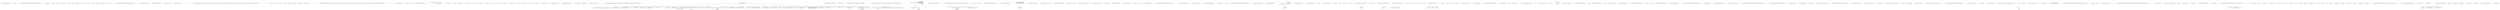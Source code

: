 digraph  {
m0_44 [cluster="QuantConnect.Logging.Log.Error(System.Exception, string, bool)", file="BacktestResultPacket.cs", label="Entry QuantConnect.Logging.Log.Error(System.Exception, string, bool)", span="98-98"];
m0_23 [cluster="JsonSerializerSettings.cstr", file="BacktestResultPacket.cs", label="Entry JsonSerializerSettings.cstr", span=""];
m0_26 [cluster="QuantConnect.Packets.BacktestResultPacket.BacktestResultPacket(QuantConnect.Packets.BacktestNodePacket, QuantConnect.Packets.BacktestResult, decimal)", file="BacktestResultPacket.cs", label="Entry QuantConnect.Packets.BacktestResultPacket.BacktestResultPacket(QuantConnect.Packets.BacktestNodePacket, QuantConnect.Packets.BacktestResult, decimal)", span="171-171"];
m0_27 [cluster="QuantConnect.Packets.BacktestResultPacket.BacktestResultPacket(QuantConnect.Packets.BacktestNodePacket, QuantConnect.Packets.BacktestResult, decimal)", file="BacktestResultPacket.cs", label="Progress = Math.Round(progress, 3)", span="176-176"];
m0_28 [cluster="QuantConnect.Packets.BacktestResultPacket.BacktestResultPacket(QuantConnect.Packets.BacktestNodePacket, QuantConnect.Packets.BacktestResult, decimal)", file="BacktestResultPacket.cs", label="SessionId = job.SessionId", span="177-177"];
m0_29 [cluster="QuantConnect.Packets.BacktestResultPacket.BacktestResultPacket(QuantConnect.Packets.BacktestNodePacket, QuantConnect.Packets.BacktestResult, decimal)", file="BacktestResultPacket.cs", label="PeriodFinish = job.PeriodFinish", span="178-178"];
m0_30 [cluster="QuantConnect.Packets.BacktestResultPacket.BacktestResultPacket(QuantConnect.Packets.BacktestNodePacket, QuantConnect.Packets.BacktestResult, decimal)", file="BacktestResultPacket.cs", label="PeriodStart = job.PeriodStart", span="179-179"];
m0_31 [cluster="QuantConnect.Packets.BacktestResultPacket.BacktestResultPacket(QuantConnect.Packets.BacktestNodePacket, QuantConnect.Packets.BacktestResult, decimal)", file="BacktestResultPacket.cs", label="CompileId = job.CompileId", span="180-180"];
m0_32 [cluster="QuantConnect.Packets.BacktestResultPacket.BacktestResultPacket(QuantConnect.Packets.BacktestNodePacket, QuantConnect.Packets.BacktestResult, decimal)", file="BacktestResultPacket.cs", label="Channel = job.Channel", span="181-181"];
m0_33 [cluster="QuantConnect.Packets.BacktestResultPacket.BacktestResultPacket(QuantConnect.Packets.BacktestNodePacket, QuantConnect.Packets.BacktestResult, decimal)", file="BacktestResultPacket.cs", label="BacktestId = job.BacktestId", span="182-182"];
m0_34 [cluster="QuantConnect.Packets.BacktestResultPacket.BacktestResultPacket(QuantConnect.Packets.BacktestNodePacket, QuantConnect.Packets.BacktestResult, decimal)", file="BacktestResultPacket.cs", label="Results = results", span="183-183"];
m0_35 [cluster="QuantConnect.Packets.BacktestResultPacket.BacktestResultPacket(QuantConnect.Packets.BacktestNodePacket, QuantConnect.Packets.BacktestResult, decimal)", file="BacktestResultPacket.cs", label="Name = job.Name", span="184-184"];
m0_36 [cluster="QuantConnect.Packets.BacktestResultPacket.BacktestResultPacket(QuantConnect.Packets.BacktestNodePacket, QuantConnect.Packets.BacktestResult, decimal)", file="BacktestResultPacket.cs", label="UserId = job.UserId", span="185-185"];
m0_37 [cluster="QuantConnect.Packets.BacktestResultPacket.BacktestResultPacket(QuantConnect.Packets.BacktestNodePacket, QuantConnect.Packets.BacktestResult, decimal)", file="BacktestResultPacket.cs", label="ProjectId = job.ProjectId", span="186-186"];
m0_38 [cluster="QuantConnect.Packets.BacktestResultPacket.BacktestResultPacket(QuantConnect.Packets.BacktestNodePacket, QuantConnect.Packets.BacktestResult, decimal)", file="BacktestResultPacket.cs", label="SessionId = job.SessionId", span="187-187"];
m0_39 [cluster="QuantConnect.Packets.BacktestResultPacket.BacktestResultPacket(QuantConnect.Packets.BacktestNodePacket, QuantConnect.Packets.BacktestResult, decimal)", file="BacktestResultPacket.cs", label="TradeableDates = job.TradeableDates", span="188-188"];
m0_40 [cluster="QuantConnect.Packets.BacktestResultPacket.BacktestResultPacket(QuantConnect.Packets.BacktestNodePacket, QuantConnect.Packets.BacktestResult, decimal)", file="BacktestResultPacket.cs", label=Exception, span="190-190"];
m0_41 [cluster="QuantConnect.Packets.BacktestResultPacket.BacktestResultPacket(QuantConnect.Packets.BacktestNodePacket, QuantConnect.Packets.BacktestResult, decimal)", file="BacktestResultPacket.cs", label="Log.Error(err)", span="191-191"];
m0_42 [cluster="QuantConnect.Packets.BacktestResultPacket.BacktestResultPacket(QuantConnect.Packets.BacktestNodePacket, QuantConnect.Packets.BacktestResult, decimal)", file="BacktestResultPacket.cs", label="Exit QuantConnect.Packets.BacktestResultPacket.BacktestResultPacket(QuantConnect.Packets.BacktestNodePacket, QuantConnect.Packets.BacktestResult, decimal)", span="171-171"];
m0_0 [cluster="QuantConnect.Packets.BacktestResultPacket.BacktestResultPacket()", file="BacktestResultPacket.cs", label="Entry QuantConnect.Packets.BacktestResultPacket.BacktestResultPacket()", span="125-125"];
m0_1 [cluster="QuantConnect.Packets.BacktestResultPacket.BacktestResultPacket()", file="BacktestResultPacket.cs", label="Exit QuantConnect.Packets.BacktestResultPacket.BacktestResultPacket()", span="125-125"];
m0_45 [cluster="QuantConnect.Packets.BacktestResult.BacktestResult()", file="BacktestResultPacket.cs", label="Entry QuantConnect.Packets.BacktestResult.BacktestResult()", span="219-219"];
m0_46 [cluster="QuantConnect.Packets.BacktestResult.BacktestResult()", file="BacktestResultPacket.cs", label="Exit QuantConnect.Packets.BacktestResult.BacktestResult()", span="219-219"];
m0_47 [cluster="QuantConnect.Packets.BacktestResult.BacktestResult(bool, System.Collections.Generic.IDictionary<string, QuantConnect.Chart>, System.Collections.Generic.IDictionary<int, QuantConnect.Orders.Order>, System.Collections.Generic.IDictionary<System.DateTime, decimal>, System.Collections.Generic.IDictionary<string, string>, System.Collections.Generic.IDictionary<string, string>, System.Collections.Generic.Dictionary<string, QuantConnect.Statistics.AlgorithmPerformance>, QuantConnect.Statistics.AlgorithmPerformance)", file="BacktestResultPacket.cs", label="Entry QuantConnect.Packets.BacktestResult.BacktestResult(bool, System.Collections.Generic.IDictionary<string, QuantConnect.Chart>, System.Collections.Generic.IDictionary<int, QuantConnect.Orders.Order>, System.Collections.Generic.IDictionary<System.DateTime, decimal>, System.Collections.Generic.IDictionary<string, string>, System.Collections.Generic.IDictionary<string, string>, System.Collections.Generic.Dictionary<string, QuantConnect.Statistics.AlgorithmPerformance>, QuantConnect.Statistics.AlgorithmPerformance)", span="227-227"];
m0_48 [cluster="QuantConnect.Packets.BacktestResult.BacktestResult(bool, System.Collections.Generic.IDictionary<string, QuantConnect.Chart>, System.Collections.Generic.IDictionary<int, QuantConnect.Orders.Order>, System.Collections.Generic.IDictionary<System.DateTime, decimal>, System.Collections.Generic.IDictionary<string, string>, System.Collections.Generic.IDictionary<string, string>, System.Collections.Generic.Dictionary<string, QuantConnect.Statistics.AlgorithmPerformance>, QuantConnect.Statistics.AlgorithmPerformance)", color=green, community=0, file="BacktestResultPacket.cs", label="IsFrameworkAlgorthm = isFrameworkAlgorthm", prediction=0, span="229-229"];
m0_49 [cluster="QuantConnect.Packets.BacktestResult.BacktestResult(bool, System.Collections.Generic.IDictionary<string, QuantConnect.Chart>, System.Collections.Generic.IDictionary<int, QuantConnect.Orders.Order>, System.Collections.Generic.IDictionary<System.DateTime, decimal>, System.Collections.Generic.IDictionary<string, string>, System.Collections.Generic.IDictionary<string, string>, System.Collections.Generic.Dictionary<string, QuantConnect.Statistics.AlgorithmPerformance>, QuantConnect.Statistics.AlgorithmPerformance)", file="BacktestResultPacket.cs", label="Charts = charts", span="230-230"];
m0_50 [cluster="QuantConnect.Packets.BacktestResult.BacktestResult(bool, System.Collections.Generic.IDictionary<string, QuantConnect.Chart>, System.Collections.Generic.IDictionary<int, QuantConnect.Orders.Order>, System.Collections.Generic.IDictionary<System.DateTime, decimal>, System.Collections.Generic.IDictionary<string, string>, System.Collections.Generic.IDictionary<string, string>, System.Collections.Generic.Dictionary<string, QuantConnect.Statistics.AlgorithmPerformance>, QuantConnect.Statistics.AlgorithmPerformance)", file="BacktestResultPacket.cs", label="Orders = orders", span="231-231"];
m0_51 [cluster="QuantConnect.Packets.BacktestResult.BacktestResult(bool, System.Collections.Generic.IDictionary<string, QuantConnect.Chart>, System.Collections.Generic.IDictionary<int, QuantConnect.Orders.Order>, System.Collections.Generic.IDictionary<System.DateTime, decimal>, System.Collections.Generic.IDictionary<string, string>, System.Collections.Generic.IDictionary<string, string>, System.Collections.Generic.Dictionary<string, QuantConnect.Statistics.AlgorithmPerformance>, QuantConnect.Statistics.AlgorithmPerformance)", file="BacktestResultPacket.cs", label="ProfitLoss = profitLoss", span="232-232"];
m0_52 [cluster="QuantConnect.Packets.BacktestResult.BacktestResult(bool, System.Collections.Generic.IDictionary<string, QuantConnect.Chart>, System.Collections.Generic.IDictionary<int, QuantConnect.Orders.Order>, System.Collections.Generic.IDictionary<System.DateTime, decimal>, System.Collections.Generic.IDictionary<string, string>, System.Collections.Generic.IDictionary<string, string>, System.Collections.Generic.Dictionary<string, QuantConnect.Statistics.AlgorithmPerformance>, QuantConnect.Statistics.AlgorithmPerformance)", file="BacktestResultPacket.cs", label="Statistics = statistics", span="233-233"];
m0_53 [cluster="QuantConnect.Packets.BacktestResult.BacktestResult(bool, System.Collections.Generic.IDictionary<string, QuantConnect.Chart>, System.Collections.Generic.IDictionary<int, QuantConnect.Orders.Order>, System.Collections.Generic.IDictionary<System.DateTime, decimal>, System.Collections.Generic.IDictionary<string, string>, System.Collections.Generic.IDictionary<string, string>, System.Collections.Generic.Dictionary<string, QuantConnect.Statistics.AlgorithmPerformance>, QuantConnect.Statistics.AlgorithmPerformance)", file="BacktestResultPacket.cs", label="RuntimeStatistics = runtimeStatistics", span="234-234"];
m0_54 [cluster="QuantConnect.Packets.BacktestResult.BacktestResult(bool, System.Collections.Generic.IDictionary<string, QuantConnect.Chart>, System.Collections.Generic.IDictionary<int, QuantConnect.Orders.Order>, System.Collections.Generic.IDictionary<System.DateTime, decimal>, System.Collections.Generic.IDictionary<string, string>, System.Collections.Generic.IDictionary<string, string>, System.Collections.Generic.Dictionary<string, QuantConnect.Statistics.AlgorithmPerformance>, QuantConnect.Statistics.AlgorithmPerformance)", file="BacktestResultPacket.cs", label="RollingWindow = rollingWindow", span="235-235"];
m0_55 [cluster="QuantConnect.Packets.BacktestResult.BacktestResult(bool, System.Collections.Generic.IDictionary<string, QuantConnect.Chart>, System.Collections.Generic.IDictionary<int, QuantConnect.Orders.Order>, System.Collections.Generic.IDictionary<System.DateTime, decimal>, System.Collections.Generic.IDictionary<string, string>, System.Collections.Generic.IDictionary<string, string>, System.Collections.Generic.Dictionary<string, QuantConnect.Statistics.AlgorithmPerformance>, QuantConnect.Statistics.AlgorithmPerformance)", file="BacktestResultPacket.cs", label="TotalPerformance = totalPerformance", span="236-236"];
m0_56 [cluster="QuantConnect.Packets.BacktestResult.BacktestResult(bool, System.Collections.Generic.IDictionary<string, QuantConnect.Chart>, System.Collections.Generic.IDictionary<int, QuantConnect.Orders.Order>, System.Collections.Generic.IDictionary<System.DateTime, decimal>, System.Collections.Generic.IDictionary<string, string>, System.Collections.Generic.IDictionary<string, string>, System.Collections.Generic.Dictionary<string, QuantConnect.Statistics.AlgorithmPerformance>, QuantConnect.Statistics.AlgorithmPerformance)", file="BacktestResultPacket.cs", label="Exit QuantConnect.Packets.BacktestResult.BacktestResult(bool, System.Collections.Generic.IDictionary<string, QuantConnect.Chart>, System.Collections.Generic.IDictionary<int, QuantConnect.Orders.Order>, System.Collections.Generic.IDictionary<System.DateTime, decimal>, System.Collections.Generic.IDictionary<string, string>, System.Collections.Generic.IDictionary<string, string>, System.Collections.Generic.Dictionary<string, QuantConnect.Statistics.AlgorithmPerformance>, QuantConnect.Statistics.AlgorithmPerformance)", span="227-227"];
m0_25 [cluster="QuantConnect.Logging.Log.Trace(string, bool)", file="BacktestResultPacket.cs", label="Entry QuantConnect.Logging.Log.Trace(string, bool)", span="106-106"];
m0_43 [cluster="System.Math.Round(decimal, int)", file="BacktestResultPacket.cs", label="Entry System.Math.Round(decimal, int)", span="0-0"];
m0_24 [cluster="Unk.>", file="BacktestResultPacket.cs", label="Entry Unk.>", span=""];
m0_2 [cluster="QuantConnect.Packets.BacktestResultPacket.BacktestResultPacket(string)", file="BacktestResultPacket.cs", label="Entry QuantConnect.Packets.BacktestResultPacket.BacktestResultPacket(string)", span="132-132"];
m0_3 [cluster="QuantConnect.Packets.BacktestResultPacket.BacktestResultPacket(string)", file="BacktestResultPacket.cs", label="var packet = JsonConvert.DeserializeObject<BacktestResultPacket>(json, new JsonSerializerSettings\r\n                {\r\n                    TypeNameHandling = TypeNameHandling.Auto\r\n                })", span="137-140"];
m0_4 [cluster="QuantConnect.Packets.BacktestResultPacket.BacktestResultPacket(string)", file="BacktestResultPacket.cs", label="CompileId           = packet.CompileId", span="141-141"];
m0_5 [cluster="QuantConnect.Packets.BacktestResultPacket.BacktestResultPacket(string)", file="BacktestResultPacket.cs", label="Channel             = packet.Channel", span="142-142"];
m0_6 [cluster="QuantConnect.Packets.BacktestResultPacket.BacktestResultPacket(string)", file="BacktestResultPacket.cs", label="PeriodFinish        = packet.PeriodFinish", span="143-143"];
m0_7 [cluster="QuantConnect.Packets.BacktestResultPacket.BacktestResultPacket(string)", file="BacktestResultPacket.cs", label="PeriodStart         = packet.PeriodStart", span="144-144"];
m0_8 [cluster="QuantConnect.Packets.BacktestResultPacket.BacktestResultPacket(string)", file="BacktestResultPacket.cs", label="Progress            = packet.Progress", span="145-145"];
m0_9 [cluster="QuantConnect.Packets.BacktestResultPacket.BacktestResultPacket(string)", file="BacktestResultPacket.cs", label="SessionId           = packet.SessionId", span="146-146"];
m0_10 [cluster="QuantConnect.Packets.BacktestResultPacket.BacktestResultPacket(string)", file="BacktestResultPacket.cs", label="BacktestId          = packet.BacktestId", span="147-147"];
m0_11 [cluster="QuantConnect.Packets.BacktestResultPacket.BacktestResultPacket(string)", file="BacktestResultPacket.cs", label="Type                = packet.Type", span="148-148"];
m0_12 [cluster="QuantConnect.Packets.BacktestResultPacket.BacktestResultPacket(string)", file="BacktestResultPacket.cs", label="UserId              = packet.UserId", span="149-149"];
m0_13 [cluster="QuantConnect.Packets.BacktestResultPacket.BacktestResultPacket(string)", file="BacktestResultPacket.cs", label="DateFinished        = packet.DateFinished", span="150-150"];
m0_14 [cluster="QuantConnect.Packets.BacktestResultPacket.BacktestResultPacket(string)", file="BacktestResultPacket.cs", label="DateRequested       = packet.DateRequested", span="151-151"];
m0_15 [cluster="QuantConnect.Packets.BacktestResultPacket.BacktestResultPacket(string)", file="BacktestResultPacket.cs", label="Name                = packet.Name", span="152-152"];
m0_16 [cluster="QuantConnect.Packets.BacktestResultPacket.BacktestResultPacket(string)", file="BacktestResultPacket.cs", label="ProjectId           = packet.ProjectId", span="153-153"];
m0_17 [cluster="QuantConnect.Packets.BacktestResultPacket.BacktestResultPacket(string)", file="BacktestResultPacket.cs", label="Results             = packet.Results", span="154-154"];
m0_18 [cluster="QuantConnect.Packets.BacktestResultPacket.BacktestResultPacket(string)", file="BacktestResultPacket.cs", label="ProcessingTime      = packet.ProcessingTime", span="155-155"];
m0_19 [cluster="QuantConnect.Packets.BacktestResultPacket.BacktestResultPacket(string)", file="BacktestResultPacket.cs", label="TradeableDates      = packet.TradeableDates", span="156-156"];
m0_20 [cluster="QuantConnect.Packets.BacktestResultPacket.BacktestResultPacket(string)", file="BacktestResultPacket.cs", label=Exception, span="158-158"];
m0_21 [cluster="QuantConnect.Packets.BacktestResultPacket.BacktestResultPacket(string)", file="BacktestResultPacket.cs", label="Log.Trace(''BacktestResultPacket(): Error converting json: '' + err)", span="160-160"];
m0_22 [cluster="QuantConnect.Packets.BacktestResultPacket.BacktestResultPacket(string)", file="BacktestResultPacket.cs", label="Exit QuantConnect.Packets.BacktestResultPacket.BacktestResultPacket(string)", span="132-132"];
m0_57 [file="BacktestResultPacket.cs", label="QuantConnect.Packets.BacktestResultPacket", span=""];
m0_58 [file="BacktestResultPacket.cs", label="QuantConnect.Packets.BacktestResult", span=""];
m1_44 [cluster="QuantConnect.Logging.Log.Error(System.Exception, string, bool)", file="DefaultAlphaHandler.cs", label="Entry QuantConnect.Logging.Log.Error(System.Exception, string, bool)", span="98-98"];
m1_0 [cluster="QuantConnect.Lean.Engine.DataFeeds.Enumerators.Factories.BaseDataSubscriptionEnumeratorFactory.BaseDataSubscriptionEnumeratorFactory(System.Func<QuantConnect.Data.UniverseSelection.SubscriptionRequest, System.Collections.Generic.IEnumerable<System.DateTime>>)", file="DefaultAlphaHandler.cs", label="Entry QuantConnect.Lean.Engine.DataFeeds.Enumerators.Factories.BaseDataSubscriptionEnumeratorFactory.BaseDataSubscriptionEnumeratorFactory(System.Func<QuantConnect.Data.UniverseSelection.SubscriptionRequest, System.Collections.Generic.IEnumerable<System.DateTime>>)", span="38-38"];
m1_1 [cluster="QuantConnect.Lean.Engine.DataFeeds.Enumerators.Factories.BaseDataSubscriptionEnumeratorFactory.BaseDataSubscriptionEnumeratorFactory(System.Func<QuantConnect.Data.UniverseSelection.SubscriptionRequest, System.Collections.Generic.IEnumerable<System.DateTime>>)", file="DefaultAlphaHandler.cs", label="_tradableDaysProvider = tradableDaysProvider ?? (request => request.TradableDays)", span="40-40"];
m1_2 [cluster="QuantConnect.Lean.Engine.DataFeeds.Enumerators.Factories.BaseDataSubscriptionEnumeratorFactory.BaseDataSubscriptionEnumeratorFactory(System.Func<QuantConnect.Data.UniverseSelection.SubscriptionRequest, System.Collections.Generic.IEnumerable<System.DateTime>>)", file="DefaultAlphaHandler.cs", label="Exit QuantConnect.Lean.Engine.DataFeeds.Enumerators.Factories.BaseDataSubscriptionEnumeratorFactory.BaseDataSubscriptionEnumeratorFactory(System.Func<QuantConnect.Data.UniverseSelection.SubscriptionRequest, System.Collections.Generic.IEnumerable<System.DateTime>>)", span="38-38"];
m1_3 [cluster="lambda expression", file="DefaultAlphaHandler.cs", label="Entry lambda expression", span="40-40"];
m1_5 [cluster="lambda expression", file="DefaultAlphaHandler.cs", label="Exit lambda expression", span="40-40"];
m1_4 [cluster="lambda expression", file="DefaultAlphaHandler.cs", label="request.TradableDays", span="40-40"];
m1_6 [cluster="QuantConnect.Lean.Engine.DataFeeds.Enumerators.Factories.BaseDataSubscriptionEnumeratorFactory.CreateEnumerator(QuantConnect.Data.UniverseSelection.SubscriptionRequest, QuantConnect.Interfaces.IDataFileProvider)", file="DefaultAlphaHandler.cs", label="Entry QuantConnect.Lean.Engine.DataFeeds.Enumerators.Factories.BaseDataSubscriptionEnumeratorFactory.CreateEnumerator(QuantConnect.Data.UniverseSelection.SubscriptionRequest, QuantConnect.Interfaces.IDataFileProvider)", span="49-49"];
m1_7 [cluster="QuantConnect.Lean.Engine.DataFeeds.Enumerators.Factories.BaseDataSubscriptionEnumeratorFactory.CreateEnumerator(QuantConnect.Data.UniverseSelection.SubscriptionRequest, QuantConnect.Interfaces.IDataFileProvider)", file="DefaultAlphaHandler.cs", label="var sourceFactory = (BaseData)Activator.CreateInstance(request.Configuration.Type)", span="51-51"];
m1_9 [cluster="QuantConnect.Lean.Engine.DataFeeds.Enumerators.Factories.BaseDataSubscriptionEnumeratorFactory.CreateEnumerator(QuantConnect.Data.UniverseSelection.SubscriptionRequest, QuantConnect.Interfaces.IDataFileProvider)", file="DefaultAlphaHandler.cs", label="Exit QuantConnect.Lean.Engine.DataFeeds.Enumerators.Factories.BaseDataSubscriptionEnumeratorFactory.CreateEnumerator(QuantConnect.Data.UniverseSelection.SubscriptionRequest, QuantConnect.Interfaces.IDataFileProvider)", span="49-49"];
m1_13 [cluster="Unk.ForSource", file="DefaultAlphaHandler.cs", label="Entry Unk.ForSource", span=""];
m1_8 [cluster="QuantConnect.Lean.Engine.DataFeeds.Enumerators.Factories.BaseDataSubscriptionEnumeratorFactory.CreateEnumerator(QuantConnect.Data.UniverseSelection.SubscriptionRequest, QuantConnect.Interfaces.IDataFileProvider)", color=green, community=0, file="DefaultAlphaHandler.cs", label="return (\r\n                from date in _tradableDaysProvider(request)\r\n                let source = sourceFactory.GetSource(request.Configuration, date, false)\r\n                let factory = SubscriptionDataSourceReader.ForSource(source, dataFileProvider, request.Configuration, date, false)\r\n                let entriesForDate = factory.Read(source)\r\n                from entry in entriesForDate\r\n                select entry\r\n                )\r\n                .GetEnumerator();", prediction=1, span="53-61"];
m1_11 [cluster="System.Func<T, TResult>.Invoke(T)", file="DefaultAlphaHandler.cs", label="Entry System.Func<T, TResult>.Invoke(T)", span="0-0"];
m1_10 [cluster="System.Activator.CreateInstance(System.Type)", file="DefaultAlphaHandler.cs", label="Entry System.Activator.CreateInstance(System.Type)", span="0-0"];
m1_12 [cluster="QuantConnect.Data.BaseData.GetSource(QuantConnect.Data.SubscriptionDataConfig, System.DateTime, bool)", file="DefaultAlphaHandler.cs", label="Entry QuantConnect.Data.BaseData.GetSource(QuantConnect.Data.SubscriptionDataConfig, System.DateTime, bool)", span="161-161"];
m1_14 [cluster="Unk.Read", file="DefaultAlphaHandler.cs", label="Entry Unk.Read", span=""];
m1_15 [cluster="Unk.GetEnumerator", file="DefaultAlphaHandler.cs", label="Entry Unk.GetEnumerator", span=""];
m1_16 [cluster="QuantConnect.Lean.Engine.Alphas.DefaultAlphaHandler.Initialize(QuantConnect.Packets.AlgorithmNodePacket, QuantConnect.Interfaces.IAlgorithm, QuantConnect.Interfaces.IMessagingHandler, QuantConnect.Interfaces.IApi)", file="DefaultAlphaHandler.cs", label="QuantConnect.Lean.Engine.DataFeeds.Enumerators.Factories.BaseDataSubscriptionEnumeratorFactory", span=""];
m1_43 [cluster="QuantConnect.Lean.Engine.Alphas.DefaultAlphaHandler.UpdateCharts()", file="DefaultAlphaHandler.cs", label="Entry QuantConnect.Lean.Engine.Alphas.DefaultAlphaHandler.UpdateCharts()", span="170-170"];
m1_46 [cluster="QuantConnect.Lean.Engine.Alphas.DefaultAlphaHandler.UpdateCharts()", file="DefaultAlphaHandler.cs", label="var updatedAlphas = AlphaManager.AllAlphas.Where(alpha =>\r\n                alpha.Score.UpdatedTimeUtc >= _lastChartSampleAlgorithmTimeUtc &&\r\n                alpha.Score.UpdatedTimeUtc <= _nextChartSampleAlgorithmTimeUtc\r\n            )\r\n            .ToList()", span="172-176"];
m1_47 [cluster="QuantConnect.Lean.Engine.Alphas.DefaultAlphaHandler.UpdateCharts()", file="DefaultAlphaHandler.cs", label="ChartAverageAlphaScores(updatedAlphas, Algorithm.UtcTime)", span="178-178"];
m1_59 [cluster="QuantConnect.Lean.Engine.Alphas.DefaultAlphaHandler.UpdateCharts()", file="DefaultAlphaHandler.cs", label="_lastChartSampleAlgorithmTimeUtc = _nextChartSampleAlgorithmTimeUtc", span="202-202"];
m1_60 [cluster="QuantConnect.Lean.Engine.Alphas.DefaultAlphaHandler.UpdateCharts()", file="DefaultAlphaHandler.cs", label="_nextChartSampleAlgorithmTimeUtc = Algorithm.UtcTime + ChartUpdateInterval", span="203-203"];
m1_61 [cluster="QuantConnect.Lean.Engine.Alphas.DefaultAlphaHandler.UpdateCharts()", file="DefaultAlphaHandler.cs", label="Exit QuantConnect.Lean.Engine.Alphas.DefaultAlphaHandler.UpdateCharts()", span="170-170"];
m1_18 [cluster="QuantConnect.Chart.Chart(string)", file="DefaultAlphaHandler.cs", label="Entry QuantConnect.Chart.Chart(string)", span="64-64"];
m1_62 [cluster="Unk.Where", file="DefaultAlphaHandler.cs", label="Entry Unk.Where", span=""];
m1_67 [cluster="System.Collections.Generic.Dictionary<TKey, TValue>.TryGetValue(TKey, out TValue)", file="DefaultAlphaHandler.cs", label="Entry System.Collections.Generic.Dictionary<TKey, TValue>.TryGetValue(TKey, out TValue)", span="0-0"];
m1_111 [cluster="System.Collections.Concurrent.ConcurrentQueue<T>.TryDequeue(out T)", file="DefaultAlphaHandler.cs", label="Entry System.Collections.Concurrent.ConcurrentQueue<T>.TryDequeue(out T)", span="0-0"];
m1_64 [cluster="Unk.ChartAverageAlphaScores", file="DefaultAlphaHandler.cs", label="Entry Unk.ChartAverageAlphaScores", span=""];
m1_73 [cluster="QuantConnect.Lean.Engine.Alphas.DefaultAlphaHandler.Run()", file="DefaultAlphaHandler.cs", label="Entry QuantConnect.Lean.Engine.Alphas.DefaultAlphaHandler.Run()", span="207-207"];
m1_74 [cluster="QuantConnect.Lean.Engine.Alphas.DefaultAlphaHandler.Run()", file="DefaultAlphaHandler.cs", label="_cancellationTokenSource = new CancellationTokenSource()", span="209-209"];
m1_75 [cluster="QuantConnect.Lean.Engine.Alphas.DefaultAlphaHandler.Run()", file="DefaultAlphaHandler.cs", label="!_cancellationTokenSource.IsCancellationRequested || !_messages.IsEmpty", span="212-212"];
m1_76 [cluster="QuantConnect.Lean.Engine.Alphas.DefaultAlphaHandler.Run()", file="DefaultAlphaHandler.cs", label="ProcessAsynchronousEvents()", span="216-216"];
m1_81 [cluster="QuantConnect.Lean.Engine.Alphas.DefaultAlphaHandler.Run()", file="DefaultAlphaHandler.cs", label="StoreAlphas()", span="228-228"];
m1_77 [cluster="QuantConnect.Lean.Engine.Alphas.DefaultAlphaHandler.Run()", file="DefaultAlphaHandler.cs", label=Exception, span="218-218"];
m1_80 [cluster="QuantConnect.Lean.Engine.Alphas.DefaultAlphaHandler.Run()", file="DefaultAlphaHandler.cs", label="Thread.Sleep(50)", span="224-224"];
m1_78 [cluster="QuantConnect.Lean.Engine.Alphas.DefaultAlphaHandler.Run()", file="DefaultAlphaHandler.cs", label="Log.Error(err)", span="220-220"];
m1_79 [cluster="QuantConnect.Lean.Engine.Alphas.DefaultAlphaHandler.Run()", file="DefaultAlphaHandler.cs", label="throw;", span="221-221"];
m1_82 [cluster="QuantConnect.Lean.Engine.Alphas.DefaultAlphaHandler.Run()", file="DefaultAlphaHandler.cs", label="Exit QuantConnect.Lean.Engine.Alphas.DefaultAlphaHandler.Run()", span="207-207"];
m1_139 [cluster="QuantConnect.Packets.AlphaPacket.AlphaPacket(string, System.Collections.Generic.List<QuantConnect.Algorithm.Framework.Alphas.Alpha>)", file="DefaultAlphaHandler.cs", label="Entry QuantConnect.Packets.AlphaPacket.AlphaPacket(string, System.Collections.Generic.List<QuantConnect.Algorithm.Framework.Alphas.Alpha>)", span="54-54"];
m1_17 [cluster="QuantConnect.Lean.Engine.Alphas.DefaultAlphaHandler.CreateAlphaManager()", file="DefaultAlphaHandler.cs", label="Entry QuantConnect.Lean.Engine.Alphas.DefaultAlphaHandler.CreateAlphaManager()", span="317-317"];
m1_150 [cluster="QuantConnect.Lean.Engine.Alphas.DefaultAlphaHandler.CreateAlphaManager()", file="DefaultAlphaHandler.cs", label="var scoreFunctionProvider = new DefaultAlphaScoreFunctionProvider()", span="319-319"];
m1_151 [cluster="QuantConnect.Lean.Engine.Alphas.DefaultAlphaHandler.CreateAlphaManager()", file="DefaultAlphaHandler.cs", label="return new AlphaManager(new AlgorithmSecurityValuesProvider(Algorithm), scoreFunctionProvider, 0);", span="320-320"];
m1_152 [cluster="QuantConnect.Lean.Engine.Alphas.DefaultAlphaHandler.CreateAlphaManager()", file="DefaultAlphaHandler.cs", label="Exit QuantConnect.Lean.Engine.Alphas.DefaultAlphaHandler.CreateAlphaManager()", span="317-317"];
m1_124 [cluster="System.IO.Directory.GetCurrentDirectory()", file="DefaultAlphaHandler.cs", label="Entry System.IO.Directory.GetCurrentDirectory()", span="0-0"];
m1_129 [cluster="Unk.WriteAllText", file="DefaultAlphaHandler.cs", label="Entry Unk.WriteAllText", span=""];
m1_153 [cluster="QuantConnect.Algorithm.Framework.Alphas.Analysis.Providers.DefaultAlphaScoreFunctionProvider.DefaultAlphaScoreFunctionProvider()", file="DefaultAlphaHandler.cs", label="Entry QuantConnect.Algorithm.Framework.Alphas.Analysis.Providers.DefaultAlphaScoreFunctionProvider.DefaultAlphaScoreFunctionProvider()", span="22-22"];
m1_19 [cluster="QuantConnect.Series.Series(string, QuantConnect.SeriesType, string)", file="DefaultAlphaHandler.cs", label="Entry QuantConnect.Series.Series(string, QuantConnect.SeriesType, string)", span="244-244"];
m1_87 [cluster="QuantConnect.Lean.Engine.Alphas.DefaultAlphaHandler.Exit()", file="DefaultAlphaHandler.cs", label="Entry QuantConnect.Lean.Engine.Alphas.DefaultAlphaHandler.Exit()", span="232-232"];
m1_88 [cluster="QuantConnect.Lean.Engine.Alphas.DefaultAlphaHandler.Exit()", file="DefaultAlphaHandler.cs", label="_messages.Enqueue(new AlphaPacket\r\n            {\r\n                AlgorithmId = AlgorithmId,\r\n                Alphas = AlphaManager.GetUpdatedContexts().Select(context => context.Alpha).ToList()\r\n            })", span="235-239"];
m1_89 [cluster="QuantConnect.Lean.Engine.Alphas.DefaultAlphaHandler.Exit()", file="DefaultAlphaHandler.cs", label="_cancellationTokenSource.Cancel(false)", span="241-241"];
m1_90 [cluster="QuantConnect.Lean.Engine.Alphas.DefaultAlphaHandler.Exit()", file="DefaultAlphaHandler.cs", label="Exit QuantConnect.Lean.Engine.Alphas.DefaultAlphaHandler.Exit()", span="232-232"];
m1_66 [cluster="QuantConnect.Series.AddPoint(System.DateTime, decimal, bool)", file="DefaultAlphaHandler.cs", label="Entry QuantConnect.Series.AddPoint(System.DateTime, decimal, bool)", span="298-298"];
m1_128 [cluster="Unk.SerializeObject", file="DefaultAlphaHandler.cs", label="Entry Unk.SerializeObject", span=""];
m1_21 [cluster="QuantConnect.Interfaces.IAlgorithm.AddChart(QuantConnect.Chart)", file="DefaultAlphaHandler.cs", label="Entry QuantConnect.Interfaces.IAlgorithm.AddChart(QuantConnect.Chart)", span="504-504"];
m1_23 [cluster="lambda expression", file="DefaultAlphaHandler.cs", label="OnAlphasGenerated(collection)", span="105-105"];
m1_22 [cluster="lambda expression", file="DefaultAlphaHandler.cs", label="Entry lambda expression", span="105-105"];
m1_24 [cluster="lambda expression", file="DefaultAlphaHandler.cs", label="Exit lambda expression", span="105-105"];
m1_70 [cluster="lambda expression", file="DefaultAlphaHandler.cs", label="Entry lambda expression", span="172-174"];
m1_71 [cluster="lambda expression", file="DefaultAlphaHandler.cs", label="alpha.Score.UpdatedTimeUtc >= _lastChartSampleAlgorithmTimeUtc &&\r\n                alpha.Score.UpdatedTimeUtc <= _nextChartSampleAlgorithmTimeUtc", span="173-174"];
m1_72 [cluster="lambda expression", file="DefaultAlphaHandler.cs", label="Exit lambda expression", span="172-174"];
m1_96 [cluster="lambda expression", file="DefaultAlphaHandler.cs", label="Entry lambda expression", span="238-238"];
m1_97 [cluster="lambda expression", file="DefaultAlphaHandler.cs", label="context.Alpha", span="238-238"];
m1_98 [cluster="lambda expression", file="DefaultAlphaHandler.cs", label="Exit lambda expression", span="238-238"];
m1_113 [cluster="lambda expression", file="DefaultAlphaHandler.cs", label="Entry lambda expression", span="265-265"];
m1_114 [cluster="lambda expression", file="DefaultAlphaHandler.cs", label="context.Alpha", span="265-265"];
m1_115 [cluster="lambda expression", file="DefaultAlphaHandler.cs", label="Exit lambda expression", span="265-265"];
m1_130 [cluster="lambda expression", file="DefaultAlphaHandler.cs", label="Entry lambda expression", span="285-285"];
m1_131 [cluster="lambda expression", file="DefaultAlphaHandler.cs", label="alpha.GeneratedTimeUtc", span="285-285"];
m1_132 [cluster="lambda expression", file="DefaultAlphaHandler.cs", label="Exit lambda expression", span="285-285"];
m1_143 [cluster="lambda expression", file="DefaultAlphaHandler.cs", label="Entry lambda expression", span="307-307"];
m1_147 [cluster="lambda expression", file="DefaultAlphaHandler.cs", label="cnt + grouping.Count()", span="309-309"];
m1_146 [cluster="lambda expression", file="DefaultAlphaHandler.cs", label="Entry lambda expression", span="309-309"];
m1_144 [cluster="lambda expression", file="DefaultAlphaHandler.cs", label="alpha.Symbol", span="307-307"];
m1_145 [cluster="lambda expression", file="DefaultAlphaHandler.cs", label="Exit lambda expression", span="307-307"];
m1_148 [cluster="lambda expression", file="DefaultAlphaHandler.cs", label="Exit lambda expression", span="309-309"];
m1_177 [cluster="lambda expression", file="DefaultAlphaHandler.cs", label="Entry lambda expression", span="332-332"];
m1_180 [cluster="lambda expression", file="DefaultAlphaHandler.cs", label="Entry lambda expression", span="332-332"];
m1_183 [cluster="lambda expression", file="DefaultAlphaHandler.cs", label="Entry lambda expression", span="335-335"];
m1_178 [cluster="lambda expression", file="DefaultAlphaHandler.cs", label=type, span="332-332"];
m1_179 [cluster="lambda expression", file="DefaultAlphaHandler.cs", label="Exit lambda expression", span="332-332"];
m1_181 [cluster="lambda expression", file="DefaultAlphaHandler.cs", label="0d", span="332-332"];
m1_182 [cluster="lambda expression", file="DefaultAlphaHandler.cs", label="Exit lambda expression", span="332-332"];
m1_184 [cluster="lambda expression", file="DefaultAlphaHandler.cs", label="alpha.Score.IsFinalScore", span="335-335"];
m1_185 [cluster="lambda expression", file="DefaultAlphaHandler.cs", label="Exit lambda expression", span="335-335"];
m1_68 [cluster="System.Collections.Generic.Dictionary<TKey, TValue>.Add(TKey, TValue)", file="DefaultAlphaHandler.cs", label="Entry System.Collections.Generic.Dictionary<TKey, TValue>.Add(TKey, TValue)", span="0-0"];
m1_65 [cluster="System.Collections.Generic.IEnumerable<int>.Sum()", file="DefaultAlphaHandler.cs", label="Entry System.Collections.Generic.IEnumerable<int>.Sum()", span="0-0"];
m1_92 [cluster="QuantConnect.Algorithm.Framework.Alphas.Analysis.AlphaManager.GetUpdatedContexts()", file="DefaultAlphaHandler.cs", label="Entry QuantConnect.Algorithm.Framework.Alphas.Analysis.AlphaManager.GetUpdatedContexts()", span="158-158"];
m1_91 [cluster="QuantConnect.Packets.AlphaPacket.AlphaPacket()", file="DefaultAlphaHandler.cs", label="Entry QuantConnect.Packets.AlphaPacket.AlphaPacket()", span="44-44"];
m1_63 [cluster="Unk.ToList", file="DefaultAlphaHandler.cs", label="Entry Unk.ToList", span=""];
m1_127 [cluster="System.IO.Directory.CreateDirectory(string)", file="DefaultAlphaHandler.cs", label="Entry System.IO.Directory.CreateDirectory(string)", span="0-0"];
m1_84 [cluster="QuantConnect.Lean.Engine.Alphas.DefaultAlphaHandler.ProcessAsynchronousEvents()", file="DefaultAlphaHandler.cs", label="Entry QuantConnect.Lean.Engine.Alphas.DefaultAlphaHandler.ProcessAsynchronousEvents()", span="247-247"];
m1_99 [cluster="QuantConnect.Lean.Engine.Alphas.DefaultAlphaHandler.ProcessAsynchronousEvents()", file="DefaultAlphaHandler.cs", label="Packet packet", span="249-249"];
m1_100 [cluster="QuantConnect.Lean.Engine.Alphas.DefaultAlphaHandler.ProcessAsynchronousEvents()", file="DefaultAlphaHandler.cs", label="_messages.TryDequeue(out packet)", span="250-250"];
m1_101 [cluster="QuantConnect.Lean.Engine.Alphas.DefaultAlphaHandler.ProcessAsynchronousEvents()", file="DefaultAlphaHandler.cs", label="_messagingHandler.Send(packet)", span="252-252"];
m1_102 [cluster="QuantConnect.Lean.Engine.Alphas.DefaultAlphaHandler.ProcessAsynchronousEvents()", file="DefaultAlphaHandler.cs", label="DateTime.UtcNow > _nextPersistenceUpdate", span="256-256"];
m1_103 [cluster="QuantConnect.Lean.Engine.Alphas.DefaultAlphaHandler.ProcessAsynchronousEvents()", file="DefaultAlphaHandler.cs", label="StoreAlphas()", span="258-258"];
m1_105 [cluster="QuantConnect.Lean.Engine.Alphas.DefaultAlphaHandler.ProcessAsynchronousEvents()", file="DefaultAlphaHandler.cs", label="DateTime.UtcNow > _nextMessagingUpdate", span="263-263"];
m1_104 [cluster="QuantConnect.Lean.Engine.Alphas.DefaultAlphaHandler.ProcessAsynchronousEvents()", file="DefaultAlphaHandler.cs", label="_nextPersistenceUpdate = DateTime.UtcNow + PersistenceUpdateInterval", span="259-259"];
m1_106 [cluster="QuantConnect.Lean.Engine.Alphas.DefaultAlphaHandler.ProcessAsynchronousEvents()", file="DefaultAlphaHandler.cs", label="var alphas = AlphaManager.GetUpdatedContexts().Select(context => context.Alpha).ToList()", span="265-265"];
m1_107 [cluster="QuantConnect.Lean.Engine.Alphas.DefaultAlphaHandler.ProcessAsynchronousEvents()", file="DefaultAlphaHandler.cs", label="alphas.Count > 0", span="266-266"];
m1_108 [cluster="QuantConnect.Lean.Engine.Alphas.DefaultAlphaHandler.ProcessAsynchronousEvents()", file="DefaultAlphaHandler.cs", label="_messages.Enqueue(new AlphaPacket\r\n                    {\r\n                        AlgorithmId = AlgorithmId,\r\n                        Alphas = alphas\r\n                    })", span="268-272"];
m1_109 [cluster="QuantConnect.Lean.Engine.Alphas.DefaultAlphaHandler.ProcessAsynchronousEvents()", file="DefaultAlphaHandler.cs", label="_nextMessagingUpdate = DateTime.UtcNow + MessagingUpdateInterval", span="274-274"];
m1_110 [cluster="QuantConnect.Lean.Engine.Alphas.DefaultAlphaHandler.ProcessAsynchronousEvents()", file="DefaultAlphaHandler.cs", label="Exit QuantConnect.Lean.Engine.Alphas.DefaultAlphaHandler.ProcessAsynchronousEvents()", span="247-247"];
m1_175 [cluster="Unk.Abs", file="DefaultAlphaHandler.cs", label="Entry Unk.Abs", span=""];
m1_86 [cluster="QuantConnect.Lean.Engine.Alphas.DefaultAlphaHandler.StoreAlphas()", file="DefaultAlphaHandler.cs", label="Entry QuantConnect.Lean.Engine.Alphas.DefaultAlphaHandler.StoreAlphas()", span="281-281"];
m1_116 [cluster="QuantConnect.Lean.Engine.Alphas.DefaultAlphaHandler.StoreAlphas()", file="DefaultAlphaHandler.cs", label="var alphas = AlphaManager.AllAlphas.OrderBy(alpha => alpha.GeneratedTimeUtc).ToList()", span="285-285"];
m1_117 [cluster="QuantConnect.Lean.Engine.Alphas.DefaultAlphaHandler.StoreAlphas()", file="DefaultAlphaHandler.cs", label="alphas.Count > 0", span="286-286"];
m1_120 [cluster="QuantConnect.Lean.Engine.Alphas.DefaultAlphaHandler.StoreAlphas()", file="DefaultAlphaHandler.cs", label="File.WriteAllText(path, JsonConvert.SerializeObject(alphas, Formatting.Indented))", span="290-290"];
m1_118 [cluster="QuantConnect.Lean.Engine.Alphas.DefaultAlphaHandler.StoreAlphas()", file="DefaultAlphaHandler.cs", label="var path = Path.Combine(Directory.GetCurrentDirectory(), AlgorithmId, ''alpha-results.json'')", span="288-288"];
m1_119 [cluster="QuantConnect.Lean.Engine.Alphas.DefaultAlphaHandler.StoreAlphas()", file="DefaultAlphaHandler.cs", label="Directory.CreateDirectory(new FileInfo(path).DirectoryName)", span="289-289"];
m1_121 [cluster="QuantConnect.Lean.Engine.Alphas.DefaultAlphaHandler.StoreAlphas()", file="DefaultAlphaHandler.cs", label="Exit QuantConnect.Lean.Engine.Alphas.DefaultAlphaHandler.StoreAlphas()", span="281-281"];
m1_34 [cluster="QuantConnect.Lean.Engine.Alphas.DefaultAlphaHandler.ProcessSynchronousEvents()", file="DefaultAlphaHandler.cs", label="Entry QuantConnect.Lean.Engine.Alphas.DefaultAlphaHandler.ProcessSynchronousEvents()", span="143-143"];
m1_35 [cluster="QuantConnect.Lean.Engine.Alphas.DefaultAlphaHandler.ProcessSynchronousEvents()", file="DefaultAlphaHandler.cs", label="Algorithm.UtcTime >= _nextChartSampleAlgorithmTimeUtc", span="146-146"];
m1_36 [cluster="QuantConnect.Lean.Engine.Alphas.DefaultAlphaHandler.ProcessSynchronousEvents()", file="DefaultAlphaHandler.cs", label="UpdateCharts()", span="150-150"];
m1_39 [cluster="QuantConnect.Lean.Engine.Alphas.DefaultAlphaHandler.ProcessSynchronousEvents()", file="DefaultAlphaHandler.cs", label="AlphaManager.UpdateScores()", span="162-162"];
m1_37 [cluster="QuantConnect.Lean.Engine.Alphas.DefaultAlphaHandler.ProcessSynchronousEvents()", file="DefaultAlphaHandler.cs", label=Exception, span="152-152"];
m1_38 [cluster="QuantConnect.Lean.Engine.Alphas.DefaultAlphaHandler.ProcessSynchronousEvents()", file="DefaultAlphaHandler.cs", label="Log.Error(err)", span="154-154"];
m1_40 [cluster="QuantConnect.Lean.Engine.Alphas.DefaultAlphaHandler.ProcessSynchronousEvents()", file="DefaultAlphaHandler.cs", label=Exception, span="164-164"];
m1_41 [cluster="QuantConnect.Lean.Engine.Alphas.DefaultAlphaHandler.ProcessSynchronousEvents()", file="DefaultAlphaHandler.cs", label="Log.Error(err)", span="166-166"];
m1_42 [cluster="QuantConnect.Lean.Engine.Alphas.DefaultAlphaHandler.ProcessSynchronousEvents()", file="DefaultAlphaHandler.cs", label="Exit QuantConnect.Lean.Engine.Alphas.DefaultAlphaHandler.ProcessSynchronousEvents()", span="143-143"];
m1_25 [cluster="QuantConnect.Lean.Engine.Alphas.DefaultAlphaHandler.OnAlphasGenerated(QuantConnect.Algorithm.Framework.Alphas.AlphaCollection)", file="DefaultAlphaHandler.cs", label="Entry QuantConnect.Lean.Engine.Alphas.DefaultAlphaHandler.OnAlphasGenerated(QuantConnect.Algorithm.Framework.Alphas.AlphaCollection)", span="298-298"];
m1_133 [cluster="QuantConnect.Lean.Engine.Alphas.DefaultAlphaHandler.OnAlphasGenerated(QuantConnect.Algorithm.Framework.Alphas.AlphaCollection)", file="DefaultAlphaHandler.cs", label="Packet packet = new AlphaPacket(AlgorithmId, collection.Alphas)", span="301-301"];
m1_135 [cluster="QuantConnect.Lean.Engine.Alphas.DefaultAlphaHandler.OnAlphasGenerated(QuantConnect.Algorithm.Framework.Alphas.AlphaCollection)", file="DefaultAlphaHandler.cs", label="AlphaManager.AddAlphas(collection)", span="304-304"];
m1_136 [cluster="QuantConnect.Lean.Engine.Alphas.DefaultAlphaHandler.OnAlphasGenerated(QuantConnect.Algorithm.Framework.Alphas.AlphaCollection)", file="DefaultAlphaHandler.cs", label="collection.Alphas.GroupBy(alpha => alpha.Symbol)", span="307-307"];
m1_134 [cluster="QuantConnect.Lean.Engine.Alphas.DefaultAlphaHandler.OnAlphasGenerated(QuantConnect.Algorithm.Framework.Alphas.AlphaCollection)", file="DefaultAlphaHandler.cs", label="_messages.Enqueue(packet)", span="302-302"];
m1_137 [cluster="QuantConnect.Lean.Engine.Alphas.DefaultAlphaHandler.OnAlphasGenerated(QuantConnect.Algorithm.Framework.Alphas.AlphaCollection)", file="DefaultAlphaHandler.cs", label="_alphaCountPerSymbol.AddOrUpdate(grouping.Key, 1, (sym, cnt) => cnt + grouping.Count())", span="309-309"];
m1_138 [cluster="QuantConnect.Lean.Engine.Alphas.DefaultAlphaHandler.OnAlphasGenerated(QuantConnect.Algorithm.Framework.Alphas.AlphaCollection)", file="DefaultAlphaHandler.cs", label="Exit QuantConnect.Lean.Engine.Alphas.DefaultAlphaHandler.OnAlphasGenerated(QuantConnect.Algorithm.Framework.Alphas.AlphaCollection)", span="298-298"];
m1_176 [cluster="QuantConnect.Extensions.GetDecimalEpsilon()", file="DefaultAlphaHandler.cs", label="Entry QuantConnect.Extensions.GetDecimalEpsilon()", span="400-400"];
m1_112 [cluster="QuantConnect.Interfaces.IMessagingHandler.Send(QuantConnect.Packets.Packet)", file="DefaultAlphaHandler.cs", label="Entry QuantConnect.Interfaces.IMessagingHandler.Send(QuantConnect.Packets.Packet)", span="50-50"];
m1_149 [cluster="System.Collections.Generic.IEnumerable<TSource>.Count<TSource>()", file="DefaultAlphaHandler.cs", label="Entry System.Collections.Generic.IEnumerable<TSource>.Count<TSource>()", span="0-0"];
m1_155 [cluster="QuantConnect.Algorithm.Framework.Alphas.Analysis.Providers.AlgorithmSecurityValuesProvider.AlgorithmSecurityValuesProvider(QuantConnect.Interfaces.IAlgorithm)", file="DefaultAlphaHandler.cs", label="Entry QuantConnect.Algorithm.Framework.Alphas.Analysis.Providers.AlgorithmSecurityValuesProvider.AlgorithmSecurityValuesProvider(QuantConnect.Interfaces.IAlgorithm)", span="32-32"];
m1_26 [cluster="QuantConnect.Lean.Engine.Alphas.DefaultAlphaHandler.OnAfterAlgorithmInitialized(QuantConnect.Interfaces.IAlgorithm)", file="DefaultAlphaHandler.cs", label="Entry QuantConnect.Lean.Engine.Alphas.DefaultAlphaHandler.OnAfterAlgorithmInitialized(QuantConnect.Interfaces.IAlgorithm)", span="126-126"];
m1_27 [cluster="QuantConnect.Lean.Engine.Alphas.DefaultAlphaHandler.OnAfterAlgorithmInitialized(QuantConnect.Interfaces.IAlgorithm)", file="DefaultAlphaHandler.cs", label="_lastChartSampleAlgorithmTimeUtc = algorithm.UtcTime", span="128-128"];
m1_29 [cluster="QuantConnect.Lean.Engine.Alphas.DefaultAlphaHandler.OnAfterAlgorithmInitialized(QuantConnect.Interfaces.IAlgorithm)", file="DefaultAlphaHandler.cs", label="var backtestPeriod = algorithm.EndDate - algorithm.StartDate", span="132-132"];
m1_28 [cluster="QuantConnect.Lean.Engine.Alphas.DefaultAlphaHandler.OnAfterAlgorithmInitialized(QuantConnect.Interfaces.IAlgorithm)", file="DefaultAlphaHandler.cs", label="!LiveMode", span="129-129"];
m1_31 [cluster="QuantConnect.Lean.Engine.Alphas.DefaultAlphaHandler.OnAfterAlgorithmInitialized(QuantConnect.Interfaces.IAlgorithm)", file="DefaultAlphaHandler.cs", label="ChartUpdateInterval = Time.OneMinute", span="138-138"];
m1_30 [cluster="QuantConnect.Lean.Engine.Alphas.DefaultAlphaHandler.OnAfterAlgorithmInitialized(QuantConnect.Interfaces.IAlgorithm)", file="DefaultAlphaHandler.cs", label="ChartUpdateInterval = TimeSpan.FromTicks(backtestPeriod.Ticks / BacktestChartSamples)", span="133-133"];
m1_32 [cluster="QuantConnect.Lean.Engine.Alphas.DefaultAlphaHandler.OnAfterAlgorithmInitialized(QuantConnect.Interfaces.IAlgorithm)", file="DefaultAlphaHandler.cs", label="Exit QuantConnect.Lean.Engine.Alphas.DefaultAlphaHandler.OnAfterAlgorithmInitialized(QuantConnect.Interfaces.IAlgorithm)", span="126-126"];
m1_83 [cluster="System.Threading.CancellationTokenSource.CancellationTokenSource()", file="DefaultAlphaHandler.cs", label="Entry System.Threading.CancellationTokenSource.CancellationTokenSource()", span="0-0"];
m1_123 [cluster="System.Collections.Generic.IEnumerable<TSource>.ToList<TSource>()", file="DefaultAlphaHandler.cs", label="Entry System.Collections.Generic.IEnumerable<TSource>.ToList<TSource>()", span="0-0"];
m1_85 [cluster="System.Threading.Thread.Sleep(int)", file="DefaultAlphaHandler.cs", label="Entry System.Threading.Thread.Sleep(int)", span="0-0"];
m1_122 [cluster="System.Collections.Generic.IEnumerable<TSource>.OrderBy<TSource, TKey>(System.Func<TSource, TKey>)", file="DefaultAlphaHandler.cs", label="Entry System.Collections.Generic.IEnumerable<TSource>.OrderBy<TSource, TKey>(System.Func<TSource, TKey>)", span="0-0"];
m1_174 [cluster="Unk.GetScore", file="DefaultAlphaHandler.cs", label="Entry Unk.GetScore", span=""];
m1_33 [cluster="System.TimeSpan.FromTicks(long)", file="DefaultAlphaHandler.cs", label="Entry System.TimeSpan.FromTicks(long)", span="0-0"];
m1_95 [cluster="System.Threading.CancellationTokenSource.Cancel(bool)", file="DefaultAlphaHandler.cs", label="Entry System.Threading.CancellationTokenSource.Cancel(bool)", span="0-0"];
m1_141 [cluster="System.Collections.Generic.IEnumerable<TSource>.GroupBy<TSource, TKey>(System.Func<TSource, TKey>)", file="DefaultAlphaHandler.cs", label="Entry System.Collections.Generic.IEnumerable<TSource>.GroupBy<TSource, TKey>(System.Func<TSource, TKey>)", span="0-0"];
m1_140 [cluster="QuantConnect.Algorithm.Framework.Alphas.Analysis.AlphaManager.AddAlphas(QuantConnect.Algorithm.Framework.Alphas.AlphaCollection)", file="DefaultAlphaHandler.cs", label="Entry QuantConnect.Algorithm.Framework.Alphas.Analysis.AlphaManager.AddAlphas(QuantConnect.Algorithm.Framework.Alphas.AlphaCollection)", span="87-87"];
m1_94 [cluster="System.Collections.Concurrent.ConcurrentQueue<T>.Enqueue(T)", file="DefaultAlphaHandler.cs", label="Entry System.Collections.Concurrent.ConcurrentQueue<T>.Enqueue(T)", span="0-0"];
m1_126 [cluster="System.IO.FileInfo.FileInfo(string)", file="DefaultAlphaHandler.cs", label="Entry System.IO.FileInfo.FileInfo(string)", span="0-0"];
m1_20 [cluster="QuantConnect.Chart.AddSeries(QuantConnect.Series)", file="DefaultAlphaHandler.cs", label="Entry QuantConnect.Chart.AddSeries(QuantConnect.Series)", span="74-74"];
m1_142 [cluster="System.Collections.Concurrent.ConcurrentDictionary<TKey, TValue>.AddOrUpdate(TKey, TValue, System.Func<TKey, TValue, TValue>)", file="DefaultAlphaHandler.cs", label="Entry System.Collections.Concurrent.ConcurrentDictionary<TKey, TValue>.AddOrUpdate(TKey, TValue, System.Func<TKey, TValue, TValue>)", span="0-0"];
m1_156 [cluster="QuantConnect.Lean.Engine.Alphas.DefaultAlphaHandler.ChartAverageAlphaScores(System.Collections.Generic.List<QuantConnect.Algorithm.Framework.Alphas.Alpha>, System.DateTime)", file="DefaultAlphaHandler.cs", label="Entry QuantConnect.Lean.Engine.Alphas.DefaultAlphaHandler.ChartAverageAlphaScores(System.Collections.Generic.List<QuantConnect.Algorithm.Framework.Alphas.Alpha>, System.DateTime)", span="328-328"];
m1_157 [cluster="QuantConnect.Lean.Engine.Alphas.DefaultAlphaHandler.ChartAverageAlphaScores(System.Collections.Generic.List<QuantConnect.Algorithm.Framework.Alphas.Alpha>, System.DateTime)", file="DefaultAlphaHandler.cs", label="var count = 0", span="331-331"];
m1_159 [cluster="QuantConnect.Lean.Engine.Alphas.DefaultAlphaHandler.ChartAverageAlphaScores(System.Collections.Generic.List<QuantConnect.Algorithm.Framework.Alphas.Alpha>, System.DateTime)", file="DefaultAlphaHandler.cs", label="alphas.Where(alpha => alpha.Score.IsFinalScore)", span="335-335"];
m1_171 [cluster="QuantConnect.Lean.Engine.Alphas.DefaultAlphaHandler.ChartAverageAlphaScores(System.Collections.Generic.List<QuantConnect.Algorithm.Framework.Alphas.Alpha>, System.DateTime)", file="DefaultAlphaHandler.cs", label="_seriesByScoreType[scoreType].AddPoint(end, (decimal) scoreToPlot, LiveMode)", span="361-361"];
m1_158 [cluster="QuantConnect.Lean.Engine.Alphas.DefaultAlphaHandler.ChartAverageAlphaScores(System.Collections.Generic.List<QuantConnect.Algorithm.Framework.Alphas.Alpha>, System.DateTime)", file="DefaultAlphaHandler.cs", label="var runningScoreTotals = ScoreTypes.ToDictionary(type => type, type => 0d)", span="332-332"];
m1_160 [cluster="QuantConnect.Lean.Engine.Alphas.DefaultAlphaHandler.ChartAverageAlphaScores(System.Collections.Generic.List<QuantConnect.Algorithm.Framework.Alphas.Alpha>, System.DateTime)", file="DefaultAlphaHandler.cs", label="count++", span="337-337"];
m1_163 [cluster="QuantConnect.Lean.Engine.Alphas.DefaultAlphaHandler.ChartAverageAlphaScores(System.Collections.Generic.List<QuantConnect.Algorithm.Framework.Alphas.Alpha>, System.DateTime)", file="DefaultAlphaHandler.cs", label="count < 1", span="344-344"];
m1_168 [cluster="QuantConnect.Lean.Engine.Alphas.DefaultAlphaHandler.ChartAverageAlphaScores(System.Collections.Generic.List<QuantConnect.Algorithm.Framework.Alphas.Alpha>, System.DateTime)", file="DefaultAlphaHandler.cs", label="var average = runningTotal / count", span="353-353"];
m1_162 [cluster="QuantConnect.Lean.Engine.Alphas.DefaultAlphaHandler.ChartAverageAlphaScores(System.Collections.Generic.List<QuantConnect.Algorithm.Framework.Alphas.Alpha>, System.DateTime)", file="DefaultAlphaHandler.cs", label="runningScoreTotals[scoreType] += alpha.Score.GetScore(scoreType)", span="340-340"];
m1_165 [cluster="QuantConnect.Lean.Engine.Alphas.DefaultAlphaHandler.ChartAverageAlphaScores(System.Collections.Generic.List<QuantConnect.Algorithm.Framework.Alphas.Alpha>, System.DateTime)", file="DefaultAlphaHandler.cs", label=runningScoreTotals, span="349-349"];
m1_161 [cluster="QuantConnect.Lean.Engine.Alphas.DefaultAlphaHandler.ChartAverageAlphaScores(System.Collections.Generic.List<QuantConnect.Algorithm.Framework.Alphas.Alpha>, System.DateTime)", file="DefaultAlphaHandler.cs", label=ScoreTypes, span="338-338"];
m1_164 [cluster="QuantConnect.Lean.Engine.Alphas.DefaultAlphaHandler.ChartAverageAlphaScores(System.Collections.Generic.List<QuantConnect.Algorithm.Framework.Alphas.Alpha>, System.DateTime)", file="DefaultAlphaHandler.cs", label="return;", span="346-346"];
m1_166 [cluster="QuantConnect.Lean.Engine.Alphas.DefaultAlphaHandler.ChartAverageAlphaScores(System.Collections.Generic.List<QuantConnect.Algorithm.Framework.Alphas.Alpha>, System.DateTime)", file="DefaultAlphaHandler.cs", label="var scoreType = kvp.Key", span="351-351"];
m1_167 [cluster="QuantConnect.Lean.Engine.Alphas.DefaultAlphaHandler.ChartAverageAlphaScores(System.Collections.Generic.List<QuantConnect.Algorithm.Framework.Alphas.Alpha>, System.DateTime)", file="DefaultAlphaHandler.cs", label="var runningTotal = kvp.Value", span="352-352"];
m1_169 [cluster="QuantConnect.Lean.Engine.Alphas.DefaultAlphaHandler.ChartAverageAlphaScores(System.Collections.Generic.List<QuantConnect.Algorithm.Framework.Alphas.Alpha>, System.DateTime)", file="DefaultAlphaHandler.cs", label="var scoreToPlot = 100 * average", span="355-355"];
m1_170 [cluster="QuantConnect.Lean.Engine.Alphas.DefaultAlphaHandler.ChartAverageAlphaScores(System.Collections.Generic.List<QuantConnect.Algorithm.Framework.Alphas.Alpha>, System.DateTime)", file="DefaultAlphaHandler.cs", label="Math.Abs(scoreToPlot) > (double) Extensions.GetDecimalEpsilon() &&\r\n                    Math.Abs(scoreToPlot) < (double) decimal.MaxValue", span="358-359"];
m1_172 [cluster="QuantConnect.Lean.Engine.Alphas.DefaultAlphaHandler.ChartAverageAlphaScores(System.Collections.Generic.List<QuantConnect.Algorithm.Framework.Alphas.Alpha>, System.DateTime)", file="DefaultAlphaHandler.cs", label="Exit QuantConnect.Lean.Engine.Alphas.DefaultAlphaHandler.ChartAverageAlphaScores(System.Collections.Generic.List<QuantConnect.Algorithm.Framework.Alphas.Alpha>, System.DateTime)", span="328-328"];
m1_173 [cluster="Unk.ToDictionary", file="DefaultAlphaHandler.cs", label="Entry Unk.ToDictionary", span=""];
m1_93 [cluster="Unk.Select", file="DefaultAlphaHandler.cs", label="Entry Unk.Select", span=""];
m1_69 [cluster="System.Collections.Concurrent.ConcurrentDictionary<TKey, TValue>.Clear()", file="DefaultAlphaHandler.cs", label="Entry System.Collections.Concurrent.ConcurrentDictionary<TKey, TValue>.Clear()", span="0-0"];
m1_154 [cluster="QuantConnect.Algorithm.Framework.Alphas.Analysis.AlphaManager.AlphaManager(QuantConnect.Algorithm.Framework.Alphas.Analysis.ISecurityValuesProvider, QuantConnect.Algorithm.Framework.Alphas.Analysis.IAlphaScoreFunctionProvider, double)", file="DefaultAlphaHandler.cs", label="Entry QuantConnect.Algorithm.Framework.Alphas.Analysis.AlphaManager.AlphaManager(QuantConnect.Algorithm.Framework.Alphas.Analysis.ISecurityValuesProvider, QuantConnect.Algorithm.Framework.Alphas.Analysis.IAlphaScoreFunctionProvider, double)", span="67-67"];
m1_125 [cluster="System.IO.Path.Combine(string, string, string)", file="DefaultAlphaHandler.cs", label="Entry System.IO.Path.Combine(string, string, string)", span="0-0"];
m1_45 [cluster="QuantConnect.Algorithm.Framework.Alphas.Analysis.AlphaManager.UpdateScores()", file="DefaultAlphaHandler.cs", label="Entry QuantConnect.Algorithm.Framework.Alphas.Analysis.AlphaManager.UpdateScores()", span="113-113"];
m1_186 [file="DefaultAlphaHandler.cs", label="QuantConnect.Lean.Engine.Alphas.DefaultAlphaHandler", span=""];
m1_187 [file="DefaultAlphaHandler.cs", label=grouping, span=""];
m2_28 [cluster="string.ToUpper()", file="SubscriptionCollection.cs", label="Entry string.ToUpper()", span="0-0"];
m2_31 [cluster="System.TimeSpan.FromMinutes(double)", file="SubscriptionCollection.cs", label="Entry System.TimeSpan.FromMinutes(double)", span="0-0"];
m2_32 [cluster="System.TimeSpan.FromHours(double)", file="SubscriptionCollection.cs", label="Entry System.TimeSpan.FromHours(double)", span="0-0"];
m2_46 [cluster="System.ArgumentOutOfRangeException.ArgumentOutOfRangeException()", file="SubscriptionCollection.cs", label="Entry System.ArgumentOutOfRangeException.ArgumentOutOfRangeException()", span="0-0"];
m2_33 [cluster="System.TimeSpan.FromDays(double)", file="SubscriptionCollection.cs", label="Entry System.TimeSpan.FromDays(double)", span="0-0"];
m2_0 [cluster="QuantConnect.Data.SubscriptionDataConfig.SubscriptionDataConfig(System.Type, QuantConnect.SecurityType, string, QuantConnect.Resolution, bool, bool, bool, bool, bool, int)", file="SubscriptionCollection.cs", label="Entry QuantConnect.Data.SubscriptionDataConfig.SubscriptionDataConfig(System.Type, QuantConnect.SecurityType, string, QuantConnect.Resolution, bool, bool, bool, bool, bool, int)", span="134-134"];
m2_18 [cluster="QuantConnect.Data.SubscriptionDataConfig.SubscriptionDataConfig(System.Type, QuantConnect.SecurityType, string, QuantConnect.Resolution, bool, bool, bool, bool, bool, int)", color=green, community=0, file="SubscriptionCollection.cs", label="Resolution.Second", prediction=2, span="166-166"];
m2_14 [cluster="QuantConnect.Data.SubscriptionDataConfig.SubscriptionDataConfig(System.Type, QuantConnect.SecurityType, string, QuantConnect.Resolution, bool, bool, bool, bool, bool, int)", file="SubscriptionCollection.cs", label=resolution, span="159-159"];
m2_19 [cluster="QuantConnect.Data.SubscriptionDataConfig.SubscriptionDataConfig(System.Type, QuantConnect.SecurityType, string, QuantConnect.Resolution, bool, bool, bool, bool, bool, int)", file="SubscriptionCollection.cs", label="Increment = TimeSpan.FromSeconds(1)", span="167-167"];
m2_20 [cluster="QuantConnect.Data.SubscriptionDataConfig.SubscriptionDataConfig(System.Type, QuantConnect.SecurityType, string, QuantConnect.Resolution, bool, bool, bool, bool, bool, int)", color=green, community=0, file="SubscriptionCollection.cs", label="Resolution.Minute", prediction=3, span="169-169"];
m2_21 [cluster="QuantConnect.Data.SubscriptionDataConfig.SubscriptionDataConfig(System.Type, QuantConnect.SecurityType, string, QuantConnect.Resolution, bool, bool, bool, bool, bool, int)", color=green, community=0, file="SubscriptionCollection.cs", label="Increment = TimeSpan.FromMinutes(1)", prediction=4, span="170-170"];
m2_13 [cluster="QuantConnect.Data.SubscriptionDataConfig.SubscriptionDataConfig(System.Type, QuantConnect.SecurityType, string, QuantConnect.Resolution, bool, bool, bool, bool, bool, int)", file="SubscriptionCollection.cs", label="Consolidators = new List<IDataConsolidator>()", span="157-157"];
m2_15 [cluster="QuantConnect.Data.SubscriptionDataConfig.SubscriptionDataConfig(System.Type, QuantConnect.SecurityType, string, QuantConnect.Resolution, bool, bool, bool, bool, bool, int)", file="SubscriptionCollection.cs", label="Resolution.Tick", span="161-161"];
m2_22 [cluster="QuantConnect.Data.SubscriptionDataConfig.SubscriptionDataConfig(System.Type, QuantConnect.SecurityType, string, QuantConnect.Resolution, bool, bool, bool, bool, bool, int)", file="SubscriptionCollection.cs", label="Resolution.Hour", span="172-172"];
m2_24 [cluster="QuantConnect.Data.SubscriptionDataConfig.SubscriptionDataConfig(System.Type, QuantConnect.SecurityType, string, QuantConnect.Resolution, bool, bool, bool, bool, bool, int)", file="SubscriptionCollection.cs", label="Resolution.Daily", span="175-175"];
m2_26 [cluster="QuantConnect.Data.SubscriptionDataConfig.SubscriptionDataConfig(System.Type, QuantConnect.SecurityType, string, QuantConnect.Resolution, bool, bool, bool, bool, bool, int)", file="SubscriptionCollection.cs", label="throw new InvalidEnumArgumentException(''Unexpected Resolution: '' + resolution);", span="179-179"];
m2_1 [cluster="QuantConnect.Data.SubscriptionDataConfig.SubscriptionDataConfig(System.Type, QuantConnect.SecurityType, string, QuantConnect.Resolution, bool, bool, bool, bool, bool, int)", file="SubscriptionCollection.cs", label="Type = objectType", span="145-145"];
m2_2 [cluster="QuantConnect.Data.SubscriptionDataConfig.SubscriptionDataConfig(System.Type, QuantConnect.SecurityType, string, QuantConnect.Resolution, bool, bool, bool, bool, bool, int)", file="SubscriptionCollection.cs", label="SecurityType = securityType", span="146-146"];
m2_3 [cluster="QuantConnect.Data.SubscriptionDataConfig.SubscriptionDataConfig(System.Type, QuantConnect.SecurityType, string, QuantConnect.Resolution, bool, bool, bool, bool, bool, int)", file="SubscriptionCollection.cs", label="Resolution = resolution", span="147-147"];
m2_4 [cluster="QuantConnect.Data.SubscriptionDataConfig.SubscriptionDataConfig(System.Type, QuantConnect.SecurityType, string, QuantConnect.Resolution, bool, bool, bool, bool, bool, int)", file="SubscriptionCollection.cs", label="Symbol = symbol.ToUpper()", span="148-148"];
m2_5 [cluster="QuantConnect.Data.SubscriptionDataConfig.SubscriptionDataConfig(System.Type, QuantConnect.SecurityType, string, QuantConnect.Resolution, bool, bool, bool, bool, bool, int)", file="SubscriptionCollection.cs", label="FillDataForward = fillForward", span="149-149"];
m2_6 [cluster="QuantConnect.Data.SubscriptionDataConfig.SubscriptionDataConfig(System.Type, QuantConnect.SecurityType, string, QuantConnect.Resolution, bool, bool, bool, bool, bool, int)", file="SubscriptionCollection.cs", label="ExtendedMarketHours = extendedHours", span="150-150"];
m2_7 [cluster="QuantConnect.Data.SubscriptionDataConfig.SubscriptionDataConfig(System.Type, QuantConnect.SecurityType, string, QuantConnect.Resolution, bool, bool, bool, bool, bool, int)", file="SubscriptionCollection.cs", label="IsTradeBar = isTradeBar", span="151-151"];
m2_8 [cluster="QuantConnect.Data.SubscriptionDataConfig.SubscriptionDataConfig(System.Type, QuantConnect.SecurityType, string, QuantConnect.Resolution, bool, bool, bool, bool, bool, int)", file="SubscriptionCollection.cs", label="HasVolume = hasVolume", span="152-152"];
m2_9 [cluster="QuantConnect.Data.SubscriptionDataConfig.SubscriptionDataConfig(System.Type, QuantConnect.SecurityType, string, QuantConnect.Resolution, bool, bool, bool, bool, bool, int)", file="SubscriptionCollection.cs", label="PriceScaleFactor = 1", span="153-153"];
m2_10 [cluster="QuantConnect.Data.SubscriptionDataConfig.SubscriptionDataConfig(System.Type, QuantConnect.SecurityType, string, QuantConnect.Resolution, bool, bool, bool, bool, bool, int)", file="SubscriptionCollection.cs", label="MappedSymbol = symbol", span="154-154"];
m2_11 [cluster="QuantConnect.Data.SubscriptionDataConfig.SubscriptionDataConfig(System.Type, QuantConnect.SecurityType, string, QuantConnect.Resolution, bool, bool, bool, bool, bool, int)", file="SubscriptionCollection.cs", label="IsInternalFeed = isInternalFeed", span="155-155"];
m2_12 [cluster="QuantConnect.Data.SubscriptionDataConfig.SubscriptionDataConfig(System.Type, QuantConnect.SecurityType, string, QuantConnect.Resolution, bool, bool, bool, bool, bool, int)", file="SubscriptionCollection.cs", label="SubscriptionIndex = subscriptionIndex", span="156-156"];
m2_16 [cluster="QuantConnect.Data.SubscriptionDataConfig.SubscriptionDataConfig(System.Type, QuantConnect.SecurityType, string, QuantConnect.Resolution, bool, bool, bool, bool, bool, int)", file="SubscriptionCollection.cs", label="Increment = TimeSpan.FromSeconds(0)", span="163-163"];
m2_17 [cluster="QuantConnect.Data.SubscriptionDataConfig.SubscriptionDataConfig(System.Type, QuantConnect.SecurityType, string, QuantConnect.Resolution, bool, bool, bool, bool, bool, int)", file="SubscriptionCollection.cs", label="FillDataForward = false", span="164-164"];
m2_23 [cluster="QuantConnect.Data.SubscriptionDataConfig.SubscriptionDataConfig(System.Type, QuantConnect.SecurityType, string, QuantConnect.Resolution, bool, bool, bool, bool, bool, int)", file="SubscriptionCollection.cs", label="Increment = TimeSpan.FromHours(1)", span="173-173"];
m2_25 [cluster="QuantConnect.Data.SubscriptionDataConfig.SubscriptionDataConfig(System.Type, QuantConnect.SecurityType, string, QuantConnect.Resolution, bool, bool, bool, bool, bool, int)", file="SubscriptionCollection.cs", label="Increment = TimeSpan.FromDays(1)", span="176-176"];
m2_27 [cluster="QuantConnect.Data.SubscriptionDataConfig.SubscriptionDataConfig(System.Type, QuantConnect.SecurityType, string, QuantConnect.Resolution, bool, bool, bool, bool, bool, int)", file="SubscriptionCollection.cs", label="Exit QuantConnect.Data.SubscriptionDataConfig.SubscriptionDataConfig(System.Type, QuantConnect.SecurityType, string, QuantConnect.Resolution, bool, bool, bool, bool, bool, int)", span="134-134"];
m2_34 [cluster="System.ComponentModel.InvalidEnumArgumentException.InvalidEnumArgumentException(string)", file="SubscriptionCollection.cs", label="Entry System.ComponentModel.InvalidEnumArgumentException.InvalidEnumArgumentException(string)", span="0-0"];
m2_29 [cluster="System.Collections.Generic.List<T>.List()", file="SubscriptionCollection.cs", label="Entry System.Collections.Generic.List<T>.List()", span="0-0"];
m2_35 [cluster="QuantConnect.Data.SubscriptionDataConfig.GetNormalizedPrice(decimal)", file="SubscriptionCollection.cs", label="Entry QuantConnect.Data.SubscriptionDataConfig.GetNormalizedPrice(decimal)", span="187-187"];
m2_36 [cluster="QuantConnect.Data.SubscriptionDataConfig.GetNormalizedPrice(decimal)", file="SubscriptionCollection.cs", label=DataNormalizationMode, span="189-189"];
m2_41 [cluster="QuantConnect.Data.SubscriptionDataConfig.GetNormalizedPrice(decimal)", file="SubscriptionCollection.cs", label="return price*PriceScaleFactor;", span="197-197"];
m2_43 [cluster="QuantConnect.Data.SubscriptionDataConfig.GetNormalizedPrice(decimal)", file="SubscriptionCollection.cs", label="return (price*PriceScaleFactor) + SumOfDividends;", span="200-200"];
m2_37 [cluster="QuantConnect.Data.SubscriptionDataConfig.GetNormalizedPrice(decimal)", file="SubscriptionCollection.cs", label="DataNormalizationMode.Raw", span="191-191"];
m2_39 [cluster="QuantConnect.Data.SubscriptionDataConfig.GetNormalizedPrice(decimal)", file="SubscriptionCollection.cs", label="DataNormalizationMode.Adjusted", span="195-195"];
m2_42 [cluster="QuantConnect.Data.SubscriptionDataConfig.GetNormalizedPrice(decimal)", file="SubscriptionCollection.cs", label="DataNormalizationMode.TotalReturn", span="199-199"];
m2_44 [cluster="QuantConnect.Data.SubscriptionDataConfig.GetNormalizedPrice(decimal)", file="SubscriptionCollection.cs", label="throw new ArgumentOutOfRangeException();", span="203-203"];
m2_40 [cluster="QuantConnect.Data.SubscriptionDataConfig.GetNormalizedPrice(decimal)", file="SubscriptionCollection.cs", label="DataNormalizationMode.SplitAdjusted", span="196-196"];
m2_38 [cluster="QuantConnect.Data.SubscriptionDataConfig.GetNormalizedPrice(decimal)", file="SubscriptionCollection.cs", label="return price;", span="192-192"];
m2_45 [cluster="QuantConnect.Data.SubscriptionDataConfig.GetNormalizedPrice(decimal)", file="SubscriptionCollection.cs", label="Exit QuantConnect.Data.SubscriptionDataConfig.GetNormalizedPrice(decimal)", span="187-187"];
m2_30 [cluster="System.TimeSpan.FromSeconds(double)", file="SubscriptionCollection.cs", label="Entry System.TimeSpan.FromSeconds(double)", span="0-0"];
m2_47 [file="SubscriptionCollection.cs", label="QuantConnect.Data.SubscriptionDataConfig", span=""];
m1_0 -> m1_2  [color=darkseagreen4, key=1, label="QuantConnect.Interfaces.IAlgorithm", style=dashed];
m1_0 -> m1_3  [color=darkseagreen4, key=1, label="QuantConnect.Interfaces.IMessagingHandler", style=dashed];
m1_0 -> m1_5  [color=darkseagreen4, key=1, label="QuantConnect.Interfaces.IAlgorithm", style=dashed];
m1_1 -> m1_4  [color=darkseagreen4, key=1, label="QuantConnect.Data.UniverseSelection.SubscriptionRequest", style=dashed];
m1_5 -> m1_23  [color=darkseagreen4, key=1, label="QuantConnect.Algorithm.Framework.Alphas.AlphaCollection", style=dashed];
m1_6 -> m1_9  [color=darkseagreen4, key=1, label=scoreChart, style=dashed];
m1_6 -> m1_13  [color=darkseagreen4, key=1, label=scoreChart, style=dashed];
m1_7 -> m1_10  [color=darkseagreen4, key=1, label=scoreType, style=dashed];
m1_8 -> m1_10  [color=darkseagreen4, key=1, label=series, style=dashed];
m1_11 -> m1_14  [color=darkseagreen4, key=1, label=predictionCount, style=dashed];
m1_46 -> m1_70  [color=darkseagreen4, key=1, label="lambda expression", style=dashed];
m1_88 -> m1_96  [color=darkseagreen4, key=1, label="lambda expression", style=dashed];
m1_106 -> m1_113  [color=darkseagreen4, key=1, label="lambda expression", style=dashed];
m1_116 -> m1_130  [color=darkseagreen4, key=1, label="lambda expression", style=dashed];
m1_116 -> m1_120  [color=darkseagreen4, key=1, label=alphas, style=dashed];
m1_118 -> m1_120  [color=darkseagreen4, key=1, label=path, style=dashed];
m1_25 -> m1_135  [color=darkseagreen4, key=1, label="QuantConnect.Algorithm.Framework.Alphas.AlphaCollection", style=dashed];
m1_25 -> m1_136  [color=darkseagreen4, key=1, label="QuantConnect.Algorithm.Framework.Alphas.AlphaCollection", style=dashed];
m1_136 -> m1_143  [color=darkseagreen4, key=1, label="lambda expression", style=dashed];
m1_136 -> m1_147  [color=darkseagreen4, key=1, label=grouping, style=dashed];
m1_137 -> m1_146  [color=darkseagreen4, key=1, label="lambda expression", style=dashed];
m1_156 -> m1_159  [color=darkseagreen4, key=1, label="System.Collections.Generic.List<QuantConnect.Algorithm.Framework.Alphas.Alpha>", style=dashed];
m1_156 -> m1_171  [color=darkseagreen4, key=1, label="System.DateTime", style=dashed];
m1_157 -> m1_160  [color=darkseagreen4, key=1, label=count, style=dashed];
m1_157 -> m1_163  [color=darkseagreen4, key=1, label=count, style=dashed];
m1_159 -> m1_183  [color=darkseagreen4, key=1, label="lambda expression", style=dashed];
m1_158 -> m1_177  [color=darkseagreen4, key=1, label="lambda expression", style=dashed];
m1_158 -> m1_180  [color=darkseagreen4, key=1, label="lambda expression", style=dashed];
m1_158 -> m1_165  [color=darkseagreen4, key=1, label=runningScoreTotals, style=dashed];
m1_160 -> m1_160  [color=darkseagreen4, key=1, label=count, style=dashed];
m1_160 -> m1_163  [color=darkseagreen4, key=1, label=count, style=dashed];
m1_166 -> m1_171  [color=darkseagreen4, key=1, label=scoreType, style=dashed];
m1_169 -> m1_171  [color=darkseagreen4, key=1, label=scoreToPlot, style=dashed];
m1_186 -> m1_2  [color=darkseagreen4, key=1, label="QuantConnect.Lean.Engine.Alphas.DefaultAlphaHandler", style=dashed];
m1_186 -> m1_3  [color=darkseagreen4, key=1, label="QuantConnect.Lean.Engine.Alphas.DefaultAlphaHandler", style=dashed];
m1_186 -> m1_4  [color=darkseagreen4, key=1, label="QuantConnect.Lean.Engine.Alphas.DefaultAlphaHandler", style=dashed];
m1_186 -> m1_5  [color=darkseagreen4, key=1, label="QuantConnect.Lean.Engine.Alphas.DefaultAlphaHandler", style=dashed];
m1_186 -> m1_23  [color=darkseagreen4, key=1, label="QuantConnect.Lean.Engine.Alphas.DefaultAlphaHandler", style=dashed];
m1_186 -> m1_10  [color=darkseagreen4, key=1, label="QuantConnect.Lean.Engine.Alphas.DefaultAlphaHandler", style=dashed];
m1_186 -> m1_12  [color=darkseagreen4, key=1, label="QuantConnect.Lean.Engine.Alphas.DefaultAlphaHandler", style=dashed];
m1_186 -> m1_13  [color=darkseagreen4, key=1, label="QuantConnect.Lean.Engine.Alphas.DefaultAlphaHandler", style=dashed];
m1_186 -> m1_14  [color=darkseagreen4, key=1, label="QuantConnect.Lean.Engine.Alphas.DefaultAlphaHandler", style=dashed];
m1_186 -> m1_15  [color=darkseagreen4, key=1, label="QuantConnect.Lean.Engine.Alphas.DefaultAlphaHandler", style=dashed];
m1_186 -> m1_28  [color=darkseagreen4, key=1, label="QuantConnect.Lean.Engine.Alphas.DefaultAlphaHandler", style=dashed];
m1_186 -> m1_35  [color=darkseagreen4, key=1, label="QuantConnect.Lean.Engine.Alphas.DefaultAlphaHandler", style=dashed];
m1_186 -> m1_36  [color=darkseagreen4, key=1, label="QuantConnect.Lean.Engine.Alphas.DefaultAlphaHandler", style=dashed];
m1_186 -> m1_39  [color=darkseagreen4, key=1, label="QuantConnect.Lean.Engine.Alphas.DefaultAlphaHandler", style=dashed];
m1_186 -> m1_71  [color=darkseagreen4, key=1, label="QuantConnect.Lean.Engine.Alphas.DefaultAlphaHandler", style=dashed];
m1_186 -> m1_47  [color=darkseagreen4, key=1, label="QuantConnect.Lean.Engine.Alphas.DefaultAlphaHandler", style=dashed];
m1_186 -> m1_75  [color=darkseagreen4, key=1, label="QuantConnect.Lean.Engine.Alphas.DefaultAlphaHandler", style=dashed];
m1_186 -> m1_76  [color=darkseagreen4, key=1, label="QuantConnect.Lean.Engine.Alphas.DefaultAlphaHandler", style=dashed];
m1_186 -> m1_81  [color=darkseagreen4, key=1, label="QuantConnect.Lean.Engine.Alphas.DefaultAlphaHandler", style=dashed];
m1_186 -> m1_89  [color=darkseagreen4, key=1, label="QuantConnect.Lean.Engine.Alphas.DefaultAlphaHandler", style=dashed];
m1_186 -> m1_100  [color=darkseagreen4, key=1, label="QuantConnect.Lean.Engine.Alphas.DefaultAlphaHandler", style=dashed];
m1_186 -> m1_101  [color=darkseagreen4, key=1, label="QuantConnect.Lean.Engine.Alphas.DefaultAlphaHandler", style=dashed];
m1_186 -> m1_102  [color=darkseagreen4, key=1, label="QuantConnect.Lean.Engine.Alphas.DefaultAlphaHandler", style=dashed];
m1_186 -> m1_103  [color=darkseagreen4, key=1, label="QuantConnect.Lean.Engine.Alphas.DefaultAlphaHandler", style=dashed];
m1_186 -> m1_105  [color=darkseagreen4, key=1, label="QuantConnect.Lean.Engine.Alphas.DefaultAlphaHandler", style=dashed];
m1_186 -> m1_134  [color=darkseagreen4, key=1, label="QuantConnect.Lean.Engine.Alphas.DefaultAlphaHandler", style=dashed];
m1_186 -> m1_135  [color=darkseagreen4, key=1, label="QuantConnect.Lean.Engine.Alphas.DefaultAlphaHandler", style=dashed];
m1_186 -> m1_137  [color=darkseagreen4, key=1, label="QuantConnect.Lean.Engine.Alphas.DefaultAlphaHandler", style=dashed];
m1_186 -> m1_151  [color=darkseagreen4, key=1, label="QuantConnect.Lean.Engine.Alphas.DefaultAlphaHandler", style=dashed];
m1_186 -> m1_171  [color=darkseagreen4, key=1, label="QuantConnect.Lean.Engine.Alphas.DefaultAlphaHandler", style=dashed];
m1_187 -> m1_147  [color=darkseagreen4, key=1, label=grouping, style=dashed];
m2_0 -> m2_14  [color=darkseagreen4, key=1, label="QuantConnect.Resolution", style=dashed];
m2_0 -> m2_26  [color=darkseagreen4, key=1, label="QuantConnect.Resolution", style=dashed];
m2_35 -> m2_41  [color=darkseagreen4, key=1, label=decimal, style=dashed];
m2_35 -> m2_43  [color=darkseagreen4, key=1, label=decimal, style=dashed];
m2_35 -> m2_38  [color=darkseagreen4, key=1, label=decimal, style=dashed];
m2_47 -> m2_36  [color=darkseagreen4, key=1, label="QuantConnect.Data.SubscriptionDataConfig", style=dashed];
m2_47 -> m2_41  [color=darkseagreen4, key=1, label="QuantConnect.Data.SubscriptionDataConfig", style=dashed];
m2_47 -> m2_43  [color=darkseagreen4, key=1, label="QuantConnect.Data.SubscriptionDataConfig", style=dashed];
}
